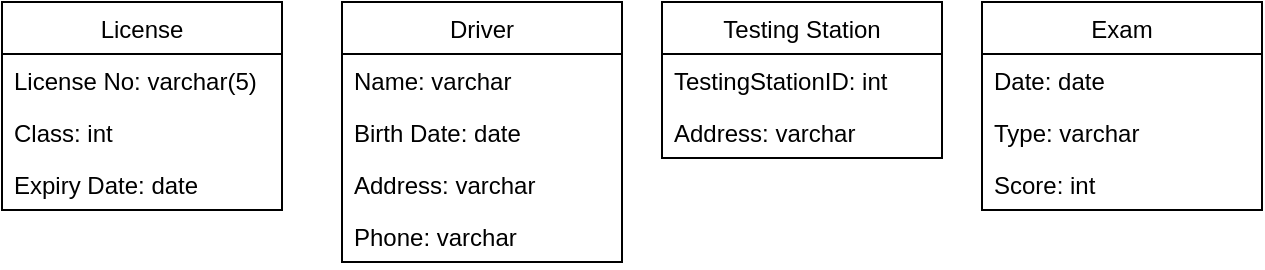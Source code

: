 <mxfile version="12.1.1" type="device" pages="1"><diagram id="0OdYf6FL9f7IcHPojHG2" name="Page-1"><mxGraphModel dx="1408" dy="731" grid="1" gridSize="10" guides="1" tooltips="1" connect="1" arrows="1" fold="1" page="1" pageScale="1" pageWidth="850" pageHeight="1100" math="0" shadow="0"><root><mxCell id="0"/><mxCell id="1" parent="0"/><mxCell id="t7arfXK_VLFoy3aT7HY0-1" value="License" style="swimlane;fontStyle=0;childLayout=stackLayout;horizontal=1;startSize=26;fillColor=none;horizontalStack=0;resizeParent=1;resizeParentMax=0;resizeLast=0;collapsible=1;marginBottom=0;" vertex="1" parent="1"><mxGeometry x="100" y="60" width="140" height="104" as="geometry"/></mxCell><mxCell id="t7arfXK_VLFoy3aT7HY0-2" value="License No: varchar(5)" style="text;strokeColor=none;fillColor=none;align=left;verticalAlign=top;spacingLeft=4;spacingRight=4;overflow=hidden;rotatable=0;points=[[0,0.5],[1,0.5]];portConstraint=eastwest;" vertex="1" parent="t7arfXK_VLFoy3aT7HY0-1"><mxGeometry y="26" width="140" height="26" as="geometry"/></mxCell><mxCell id="t7arfXK_VLFoy3aT7HY0-3" value="Class: int" style="text;strokeColor=none;fillColor=none;align=left;verticalAlign=top;spacingLeft=4;spacingRight=4;overflow=hidden;rotatable=0;points=[[0,0.5],[1,0.5]];portConstraint=eastwest;" vertex="1" parent="t7arfXK_VLFoy3aT7HY0-1"><mxGeometry y="52" width="140" height="26" as="geometry"/></mxCell><mxCell id="t7arfXK_VLFoy3aT7HY0-4" value="Expiry Date: date" style="text;strokeColor=none;fillColor=none;align=left;verticalAlign=top;spacingLeft=4;spacingRight=4;overflow=hidden;rotatable=0;points=[[0,0.5],[1,0.5]];portConstraint=eastwest;" vertex="1" parent="t7arfXK_VLFoy3aT7HY0-1"><mxGeometry y="78" width="140" height="26" as="geometry"/></mxCell><mxCell id="t7arfXK_VLFoy3aT7HY0-5" value="Testing Station" style="swimlane;fontStyle=0;childLayout=stackLayout;horizontal=1;startSize=26;fillColor=none;horizontalStack=0;resizeParent=1;resizeParentMax=0;resizeLast=0;collapsible=1;marginBottom=0;" vertex="1" parent="1"><mxGeometry x="430" y="60" width="140" height="78" as="geometry"/></mxCell><mxCell id="t7arfXK_VLFoy3aT7HY0-6" value="TestingStationID: int" style="text;strokeColor=none;fillColor=none;align=left;verticalAlign=top;spacingLeft=4;spacingRight=4;overflow=hidden;rotatable=0;points=[[0,0.5],[1,0.5]];portConstraint=eastwest;" vertex="1" parent="t7arfXK_VLFoy3aT7HY0-5"><mxGeometry y="26" width="140" height="26" as="geometry"/></mxCell><mxCell id="t7arfXK_VLFoy3aT7HY0-7" value="Address: varchar" style="text;strokeColor=none;fillColor=none;align=left;verticalAlign=top;spacingLeft=4;spacingRight=4;overflow=hidden;rotatable=0;points=[[0,0.5],[1,0.5]];portConstraint=eastwest;" vertex="1" parent="t7arfXK_VLFoy3aT7HY0-5"><mxGeometry y="52" width="140" height="26" as="geometry"/></mxCell><mxCell id="t7arfXK_VLFoy3aT7HY0-9" value="Exam" style="swimlane;fontStyle=0;childLayout=stackLayout;horizontal=1;startSize=26;fillColor=none;horizontalStack=0;resizeParent=1;resizeParentMax=0;resizeLast=0;collapsible=1;marginBottom=0;" vertex="1" parent="1"><mxGeometry x="590" y="60" width="140" height="104" as="geometry"/></mxCell><mxCell id="t7arfXK_VLFoy3aT7HY0-10" value="Date: date" style="text;strokeColor=none;fillColor=none;align=left;verticalAlign=top;spacingLeft=4;spacingRight=4;overflow=hidden;rotatable=0;points=[[0,0.5],[1,0.5]];portConstraint=eastwest;" vertex="1" parent="t7arfXK_VLFoy3aT7HY0-9"><mxGeometry y="26" width="140" height="26" as="geometry"/></mxCell><mxCell id="t7arfXK_VLFoy3aT7HY0-11" value="Type: varchar" style="text;strokeColor=none;fillColor=none;align=left;verticalAlign=top;spacingLeft=4;spacingRight=4;overflow=hidden;rotatable=0;points=[[0,0.5],[1,0.5]];portConstraint=eastwest;" vertex="1" parent="t7arfXK_VLFoy3aT7HY0-9"><mxGeometry y="52" width="140" height="26" as="geometry"/></mxCell><mxCell id="t7arfXK_VLFoy3aT7HY0-12" value="Score: int" style="text;strokeColor=none;fillColor=none;align=left;verticalAlign=top;spacingLeft=4;spacingRight=4;overflow=hidden;rotatable=0;points=[[0,0.5],[1,0.5]];portConstraint=eastwest;" vertex="1" parent="t7arfXK_VLFoy3aT7HY0-9"><mxGeometry y="78" width="140" height="26" as="geometry"/></mxCell><mxCell id="t7arfXK_VLFoy3aT7HY0-13" value="Driver" style="swimlane;fontStyle=0;childLayout=stackLayout;horizontal=1;startSize=26;fillColor=none;horizontalStack=0;resizeParent=1;resizeParentMax=0;resizeLast=0;collapsible=1;marginBottom=0;" vertex="1" parent="1"><mxGeometry x="270" y="60" width="140" height="130" as="geometry"/></mxCell><mxCell id="t7arfXK_VLFoy3aT7HY0-14" value="Name: varchar" style="text;strokeColor=none;fillColor=none;align=left;verticalAlign=top;spacingLeft=4;spacingRight=4;overflow=hidden;rotatable=0;points=[[0,0.5],[1,0.5]];portConstraint=eastwest;" vertex="1" parent="t7arfXK_VLFoy3aT7HY0-13"><mxGeometry y="26" width="140" height="26" as="geometry"/></mxCell><mxCell id="t7arfXK_VLFoy3aT7HY0-15" value="Birth Date: date" style="text;strokeColor=none;fillColor=none;align=left;verticalAlign=top;spacingLeft=4;spacingRight=4;overflow=hidden;rotatable=0;points=[[0,0.5],[1,0.5]];portConstraint=eastwest;" vertex="1" parent="t7arfXK_VLFoy3aT7HY0-13"><mxGeometry y="52" width="140" height="26" as="geometry"/></mxCell><mxCell id="t7arfXK_VLFoy3aT7HY0-16" value="Address: varchar" style="text;strokeColor=none;fillColor=none;align=left;verticalAlign=top;spacingLeft=4;spacingRight=4;overflow=hidden;rotatable=0;points=[[0,0.5],[1,0.5]];portConstraint=eastwest;" vertex="1" parent="t7arfXK_VLFoy3aT7HY0-13"><mxGeometry y="78" width="140" height="26" as="geometry"/></mxCell><mxCell id="t7arfXK_VLFoy3aT7HY0-17" value="Phone: varchar" style="text;strokeColor=none;fillColor=none;align=left;verticalAlign=top;spacingLeft=4;spacingRight=4;overflow=hidden;rotatable=0;points=[[0,0.5],[1,0.5]];portConstraint=eastwest;" vertex="1" parent="t7arfXK_VLFoy3aT7HY0-13"><mxGeometry y="104" width="140" height="26" as="geometry"/></mxCell></root></mxGraphModel></diagram></mxfile>